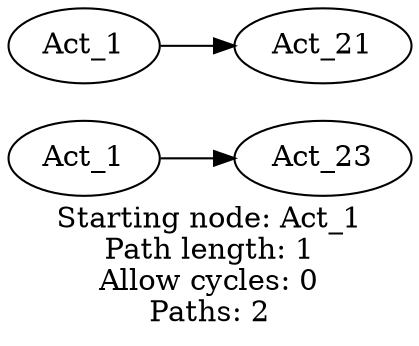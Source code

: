 digraph fixed_length_paths
{
	label = "Starting node: Act_1\nPath length: 1\nAllow cycles: 0\nPaths: 2" rankdir = LR

	"1" [label = "Act_1"]
	"2" [label = "Act_23"]
	"3" [label = "Act_1"]
	"4" [label = "Act_21"]

	"1"  ->  "2"
	"3"  ->  "4"
}
